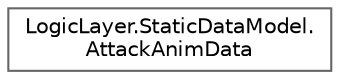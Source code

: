 digraph "Graphical Class Hierarchy"
{
 // LATEX_PDF_SIZE
  bgcolor="transparent";
  edge [fontname=Helvetica,fontsize=10,labelfontname=Helvetica,labelfontsize=10];
  node [fontname=Helvetica,fontsize=10,shape=box,height=0.2,width=0.4];
  rankdir="LR";
  Node0 [id="Node000000",label="LogicLayer.StaticDataModel.\lAttackAnimData",height=0.2,width=0.4,color="grey40", fillcolor="white", style="filled",URL="$struct_logic_layer_1_1_static_data_model_1_1_attack_anim_data.html",tooltip=" "];
}
